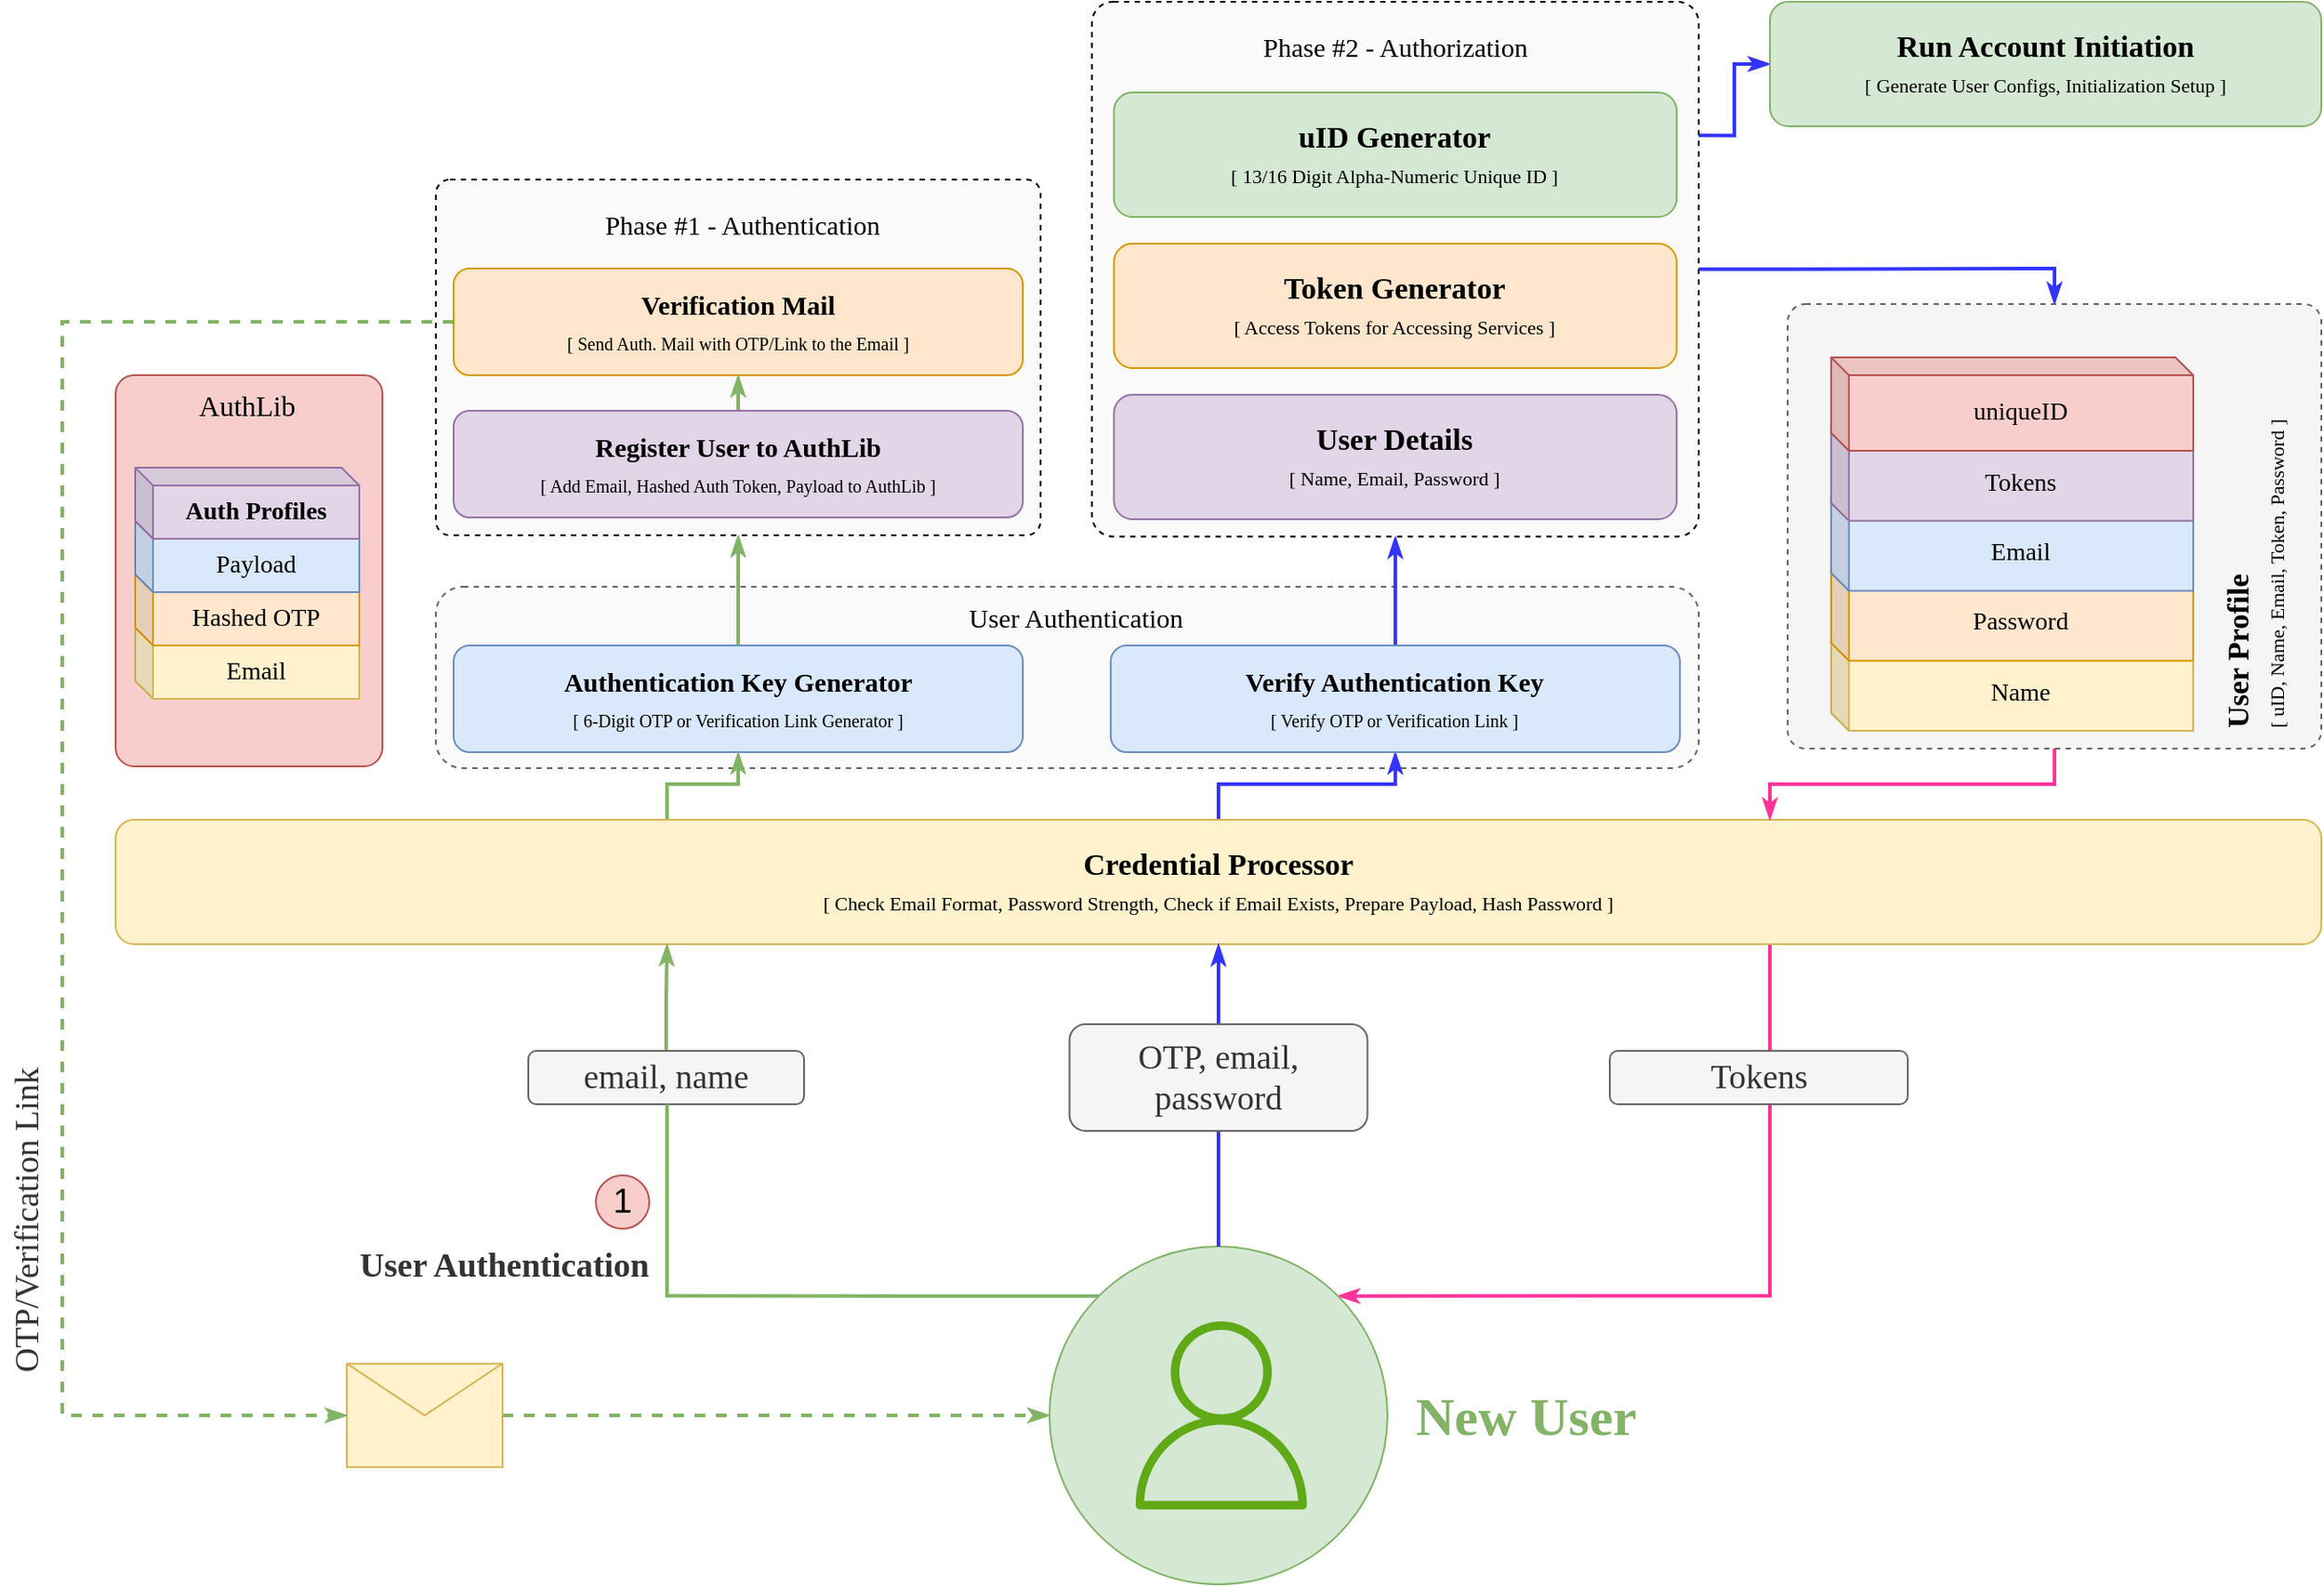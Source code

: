 <mxfile version="16.0.3" type="github">
  <diagram id="bcZGq8niX8jsSqBgnsz0" name="Page-1">
    <mxGraphModel dx="1694" dy="936" grid="1" gridSize="10" guides="1" tooltips="1" connect="1" arrows="1" fold="1" page="0" pageScale="1" pageWidth="1100" pageHeight="850" math="0" shadow="0">
      <root>
        <mxCell id="0" />
        <mxCell id="1" parent="0" />
        <mxCell id="okvVlNZ2xvB_8VoVdYBR-27" value="" style="rounded=1;whiteSpace=wrap;html=1;dashed=1;fontFamily=Work Sans;fontSource=https%3A%2F%2Ffonts.googleapis.com%2Fcss%3Ffamily%3DWork%2BSans;fontSize=16;fillColor=#FAFAFA;fontColor=#333333;strokeColor=#666666;" vertex="1" parent="1">
          <mxGeometry x="280" y="459" width="710" height="102" as="geometry" />
        </mxCell>
        <mxCell id="okvVlNZ2xvB_8VoVdYBR-78" style="edgeStyle=orthogonalEdgeStyle;rounded=0;orthogonalLoop=1;jettySize=auto;html=1;exitX=0.25;exitY=0;exitDx=0;exitDy=0;entryX=0.5;entryY=1;entryDx=0;entryDy=0;fontFamily=Work Sans;fontSource=https%3A%2F%2Ffonts.googleapis.com%2Fcss%3Ffamily%3DWork%2BSans;fontSize=8;fontColor=#0080F0;endArrow=classicThin;endFill=1;strokeColor=#82B366;strokeWidth=2;" edge="1" parent="1" source="pe7kV6N1swRoLj8WlCbN-2" target="okvVlNZ2xvB_8VoVdYBR-2">
          <mxGeometry relative="1" as="geometry" />
        </mxCell>
        <mxCell id="okvVlNZ2xvB_8VoVdYBR-80" style="edgeStyle=orthogonalEdgeStyle;rounded=0;orthogonalLoop=1;jettySize=auto;html=1;exitX=0.5;exitY=0;exitDx=0;exitDy=0;entryX=0.5;entryY=1;entryDx=0;entryDy=0;fontFamily=Work Sans;fontSource=https%3A%2F%2Ffonts.googleapis.com%2Fcss%3Ffamily%3DWork%2BSans;fontSize=8;fontColor=#0080F0;endArrow=classicThin;endFill=1;strokeColor=#3333FF;strokeWidth=2;" edge="1" parent="1" source="pe7kV6N1swRoLj8WlCbN-2" target="okvVlNZ2xvB_8VoVdYBR-23">
          <mxGeometry relative="1" as="geometry" />
        </mxCell>
        <mxCell id="okvVlNZ2xvB_8VoVdYBR-81" style="edgeStyle=orthogonalEdgeStyle;rounded=0;orthogonalLoop=1;jettySize=auto;html=1;exitX=0.75;exitY=1;exitDx=0;exitDy=0;entryX=1;entryY=0;entryDx=0;entryDy=0;fontFamily=Work Sans;fontSource=https%3A%2F%2Ffonts.googleapis.com%2Fcss%3Ffamily%3DWork%2BSans;fontSize=8;fontColor=#0080F0;endArrow=classicThin;endFill=1;strokeColor=#FF3399;strokeWidth=2;" edge="1" parent="1" source="pe7kV6N1swRoLj8WlCbN-2" target="okvVlNZ2xvB_8VoVdYBR-71">
          <mxGeometry relative="1" as="geometry">
            <Array as="points">
              <mxPoint x="1030" y="858" />
            </Array>
          </mxGeometry>
        </mxCell>
        <mxCell id="pe7kV6N1swRoLj8WlCbN-2" value="&lt;font face=&quot;Work Sans&quot; data-font-src=&quot;https://fonts.googleapis.com/css?family=Work+Sans&quot; style=&quot;line-height: 0.3&quot;&gt;&lt;b style=&quot;font-size: 17px&quot;&gt;Credential Processor&lt;/b&gt;&lt;br&gt;&lt;font style=&quot;font-size: 11px&quot;&gt;[ Check Email Format, Password Strength, Check if Email Exists, Prepare Payload, Hash Password ]&lt;/font&gt;&lt;br&gt;&lt;/font&gt;" style="rounded=1;whiteSpace=wrap;html=1;fontSize=16;fillColor=#fff2cc;strokeColor=#d6b656;" parent="1" vertex="1">
          <mxGeometry x="100" y="590" width="1240" height="70" as="geometry" />
        </mxCell>
        <mxCell id="okvVlNZ2xvB_8VoVdYBR-56" style="edgeStyle=orthogonalEdgeStyle;rounded=0;orthogonalLoop=1;jettySize=auto;html=1;exitX=0.5;exitY=0;exitDx=0;exitDy=0;entryX=0.5;entryY=1;entryDx=0;entryDy=0;fontFamily=Work Sans;fontSource=https%3A%2F%2Ffonts.googleapis.com%2Fcss%3Ffamily%3DWork%2BSans;fontSize=15;endArrow=classicThin;endFill=1;strokeColor=#82B366;strokeWidth=2;" edge="1" parent="1" source="okvVlNZ2xvB_8VoVdYBR-2" target="okvVlNZ2xvB_8VoVdYBR-50">
          <mxGeometry relative="1" as="geometry" />
        </mxCell>
        <mxCell id="okvVlNZ2xvB_8VoVdYBR-2" value="&lt;font face=&quot;Work Sans&quot; data-font-src=&quot;https://fonts.googleapis.com/css?family=Work+Sans&quot; style=&quot;line-height: 0.3&quot;&gt;&lt;b&gt;&lt;font style=&quot;font-size: 15px&quot;&gt;Authentication Key Generator&lt;/font&gt;&lt;/b&gt;&lt;br&gt;&lt;font style=&quot;font-size: 10px&quot;&gt;[ 6-Digit OTP or Verification Link Generator ]&lt;/font&gt;&lt;br&gt;&lt;/font&gt;" style="rounded=1;whiteSpace=wrap;html=1;fontSize=16;fillColor=#dae8fc;strokeColor=#6c8ebf;" vertex="1" parent="1">
          <mxGeometry x="290" y="492" width="320" height="60" as="geometry" />
        </mxCell>
        <mxCell id="okvVlNZ2xvB_8VoVdYBR-58" style="edgeStyle=orthogonalEdgeStyle;rounded=0;orthogonalLoop=1;jettySize=auto;html=1;exitX=0.5;exitY=0;exitDx=0;exitDy=0;entryX=0.5;entryY=1;entryDx=0;entryDy=0;fontFamily=Work Sans;fontSource=https%3A%2F%2Ffonts.googleapis.com%2Fcss%3Ffamily%3DWork%2BSans;fontSize=15;endArrow=classicThin;endFill=1;strokeWidth=2;strokeColor=#3333FF;" edge="1" parent="1" source="okvVlNZ2xvB_8VoVdYBR-23" target="okvVlNZ2xvB_8VoVdYBR-48">
          <mxGeometry relative="1" as="geometry" />
        </mxCell>
        <mxCell id="okvVlNZ2xvB_8VoVdYBR-23" value="&lt;font face=&quot;Work Sans&quot; data-font-src=&quot;https://fonts.googleapis.com/css?family=Work+Sans&quot; style=&quot;line-height: 0.3&quot;&gt;&lt;b&gt;&lt;font style=&quot;font-size: 15px&quot;&gt;Verify Authentication Key&lt;/font&gt;&lt;/b&gt;&lt;br&gt;&lt;font style=&quot;font-size: 10px&quot;&gt;[ Verify OTP or Verification Link ]&lt;/font&gt;&lt;br&gt;&lt;/font&gt;" style="rounded=1;whiteSpace=wrap;html=1;fontSize=16;fillColor=#dae8fc;strokeColor=#6c8ebf;" vertex="1" parent="1">
          <mxGeometry x="659.42" y="492" width="320" height="60" as="geometry" />
        </mxCell>
        <mxCell id="okvVlNZ2xvB_8VoVdYBR-28" value="User Authentication" style="text;html=1;strokeColor=none;fillColor=none;align=center;verticalAlign=middle;whiteSpace=wrap;rounded=0;dashed=1;fontFamily=Work Sans;fontSource=https%3A%2F%2Ffonts.googleapis.com%2Fcss%3Ffamily%3DWork%2BSans;fontSize=15;" vertex="1" parent="1">
          <mxGeometry x="560" y="466" width="160" height="20" as="geometry" />
        </mxCell>
        <mxCell id="okvVlNZ2xvB_8VoVdYBR-29" value="" style="group" vertex="1" connectable="0" parent="1">
          <mxGeometry x="100" y="340" width="150" height="220" as="geometry" />
        </mxCell>
        <mxCell id="okvVlNZ2xvB_8VoVdYBR-8" value="" style="rounded=1;whiteSpace=wrap;html=1;fontSize=10;arcSize=7;fillColor=#f8cecc;strokeColor=#b85450;" vertex="1" parent="okvVlNZ2xvB_8VoVdYBR-29">
          <mxGeometry width="150" height="220" as="geometry" />
        </mxCell>
        <mxCell id="okvVlNZ2xvB_8VoVdYBR-9" value="AuthLib" style="text;html=1;strokeColor=none;fillColor=none;align=center;verticalAlign=middle;whiteSpace=wrap;rounded=0;fontSize=16;fontFamily=Work Sans;fontSource=https%3A%2F%2Ffonts.googleapis.com%2Fcss%3Ffamily%3DWork%2BSans;" vertex="1" parent="okvVlNZ2xvB_8VoVdYBR-29">
          <mxGeometry x="44" y="7" width="60" height="20" as="geometry" />
        </mxCell>
        <mxCell id="okvVlNZ2xvB_8VoVdYBR-16" value="" style="group" vertex="1" connectable="0" parent="okvVlNZ2xvB_8VoVdYBR-29">
          <mxGeometry x="11" y="52" width="126" height="130" as="geometry" />
        </mxCell>
        <mxCell id="okvVlNZ2xvB_8VoVdYBR-11" value="Email" style="shape=cube;whiteSpace=wrap;html=1;boundedLbl=1;backgroundOutline=1;darkOpacity=0.05;darkOpacity2=0.1;fontFamily=Work Sans;fontSource=https%3A%2F%2Ffonts.googleapis.com%2Fcss%3Ffamily%3DWork%2BSans;fontSize=14;size=10;fillColor=#fff2cc;strokeColor=#d6b656;" vertex="1" parent="okvVlNZ2xvB_8VoVdYBR-16">
          <mxGeometry y="90" width="126" height="40" as="geometry" />
        </mxCell>
        <mxCell id="okvVlNZ2xvB_8VoVdYBR-12" value="Hashed OTP" style="shape=cube;whiteSpace=wrap;html=1;boundedLbl=1;backgroundOutline=1;darkOpacity=0.05;darkOpacity2=0.1;fontFamily=Work Sans;fontSource=https%3A%2F%2Ffonts.googleapis.com%2Fcss%3Ffamily%3DWork%2BSans;fontSize=14;size=10;fillColor=#ffe6cc;strokeColor=#d79b00;" vertex="1" parent="okvVlNZ2xvB_8VoVdYBR-16">
          <mxGeometry y="60" width="126" height="40" as="geometry" />
        </mxCell>
        <mxCell id="okvVlNZ2xvB_8VoVdYBR-13" value="Payload" style="shape=cube;whiteSpace=wrap;html=1;boundedLbl=1;backgroundOutline=1;darkOpacity=0.05;darkOpacity2=0.1;fontFamily=Work Sans;fontSource=https%3A%2F%2Ffonts.googleapis.com%2Fcss%3Ffamily%3DWork%2BSans;fontSize=14;size=10;fillColor=#dae8fc;strokeColor=#6c8ebf;" vertex="1" parent="okvVlNZ2xvB_8VoVdYBR-16">
          <mxGeometry y="30" width="126" height="40" as="geometry" />
        </mxCell>
        <mxCell id="okvVlNZ2xvB_8VoVdYBR-15" value="&lt;b&gt;Auth Profiles&lt;/b&gt;" style="shape=cube;whiteSpace=wrap;html=1;boundedLbl=1;backgroundOutline=1;darkOpacity=0.05;darkOpacity2=0.1;fontFamily=Work Sans;fontSource=https%3A%2F%2Ffonts.googleapis.com%2Fcss%3Ffamily%3DWork%2BSans;fontSize=14;size=10;fillColor=#e1d5e7;strokeColor=#9673a6;" vertex="1" parent="okvVlNZ2xvB_8VoVdYBR-16">
          <mxGeometry width="126" height="40" as="geometry" />
        </mxCell>
        <mxCell id="okvVlNZ2xvB_8VoVdYBR-63" style="edgeStyle=orthogonalEdgeStyle;rounded=0;orthogonalLoop=1;jettySize=auto;html=1;fontFamily=Work Sans;fontSource=https%3A%2F%2Ffonts.googleapis.com%2Fcss%3Ffamily%3DWork%2BSans;fontSize=15;endArrow=classicThin;endFill=1;entryX=0;entryY=0.5;entryDx=0;entryDy=0;exitX=1;exitY=0.25;exitDx=0;exitDy=0;strokeWidth=2;strokeColor=#3333FF;" edge="1" parent="1" source="okvVlNZ2xvB_8VoVdYBR-48" target="okvVlNZ2xvB_8VoVdYBR-47">
          <mxGeometry relative="1" as="geometry">
            <mxPoint x="1002" y="165" as="sourcePoint" />
          </mxGeometry>
        </mxCell>
        <mxCell id="okvVlNZ2xvB_8VoVdYBR-47" value="&lt;font face=&quot;Work Sans&quot; data-font-src=&quot;https://fonts.googleapis.com/css?family=Work+Sans&quot; style=&quot;line-height: 0.3&quot;&gt;&lt;b style=&quot;font-size: 17px&quot;&gt;Run Account Initiation&lt;/b&gt;&lt;br&gt;&lt;font style=&quot;font-size: 11px&quot;&gt;[ Generate User Configs, Initialization Setup ]&lt;/font&gt;&lt;br&gt;&lt;/font&gt;" style="rounded=1;whiteSpace=wrap;html=1;fontSize=16;fillColor=#d5e8d4;strokeColor=#82b366;" vertex="1" parent="1">
          <mxGeometry x="1030" y="130" width="310" height="70" as="geometry" />
        </mxCell>
        <mxCell id="okvVlNZ2xvB_8VoVdYBR-54" value="" style="group" vertex="1" connectable="0" parent="1">
          <mxGeometry x="648.83" y="130" width="341.17" height="300.75" as="geometry" />
        </mxCell>
        <mxCell id="okvVlNZ2xvB_8VoVdYBR-48" value="" style="rounded=1;whiteSpace=wrap;html=1;dashed=1;fontFamily=Work Sans;fontSource=https%3A%2F%2Ffonts.googleapis.com%2Fcss%3Ffamily%3DWork%2BSans;fontSize=15;fillColor=#FAFAFA;arcSize=4;" vertex="1" parent="okvVlNZ2xvB_8VoVdYBR-54">
          <mxGeometry width="341.17" height="300.75" as="geometry" />
        </mxCell>
        <mxCell id="okvVlNZ2xvB_8VoVdYBR-1" value="&lt;font face=&quot;Work Sans&quot; data-font-src=&quot;https://fonts.googleapis.com/css?family=Work+Sans&quot; style=&quot;line-height: 0.3&quot;&gt;&lt;b style=&quot;font-size: 17px&quot;&gt;Token Generator&lt;/b&gt;&lt;br&gt;&lt;font style=&quot;font-size: 11px&quot;&gt;[ Access Tokens for Accessing Services ]&lt;/font&gt;&lt;br&gt;&lt;/font&gt;" style="rounded=1;whiteSpace=wrap;html=1;fontSize=16;fillColor=#ffe6cc;strokeColor=#d79b00;" vertex="1" parent="okvVlNZ2xvB_8VoVdYBR-54">
          <mxGeometry x="12.403" y="136" width="316.365" height="70" as="geometry" />
        </mxCell>
        <mxCell id="okvVlNZ2xvB_8VoVdYBR-33" value="&lt;font face=&quot;Work Sans&quot; data-font-src=&quot;https://fonts.googleapis.com/css?family=Work+Sans&quot; style=&quot;line-height: 0.3&quot;&gt;&lt;b style=&quot;font-size: 17px&quot;&gt;User Details&lt;/b&gt;&lt;br&gt;&lt;font style=&quot;font-size: 11px&quot;&gt;[ Name, Email, Password ]&lt;/font&gt;&lt;br&gt;&lt;/font&gt;" style="rounded=1;whiteSpace=wrap;html=1;fontSize=16;fillColor=#e1d5e7;strokeColor=#9673a6;" vertex="1" parent="okvVlNZ2xvB_8VoVdYBR-54">
          <mxGeometry x="12.403" y="221" width="316.365" height="70" as="geometry" />
        </mxCell>
        <mxCell id="pe7kV6N1swRoLj8WlCbN-1" value="&lt;font face=&quot;Work Sans&quot; data-font-src=&quot;https://fonts.googleapis.com/css?family=Work+Sans&quot; style=&quot;line-height: 0.3&quot;&gt;&lt;b style=&quot;font-size: 17px&quot;&gt;uID Generator&lt;/b&gt;&lt;br&gt;&lt;font style=&quot;font-size: 11px&quot;&gt;[ 13/16 Digit Alpha-Numeric Unique ID ]&lt;/font&gt;&lt;br&gt;&lt;/font&gt;" style="rounded=1;whiteSpace=wrap;html=1;fontSize=16;fillColor=#d5e8d4;strokeColor=#82b366;" parent="okvVlNZ2xvB_8VoVdYBR-54" vertex="1">
          <mxGeometry x="12.403" y="51" width="316.365" height="70" as="geometry" />
        </mxCell>
        <mxCell id="okvVlNZ2xvB_8VoVdYBR-53" value="Phase #2 - Authorization" style="text;html=1;strokeColor=none;fillColor=none;align=center;verticalAlign=middle;whiteSpace=wrap;rounded=0;dashed=1;fontFamily=Work Sans;fontSource=https%3A%2F%2Ffonts.googleapis.com%2Fcss%3Ffamily%3DWork%2BSans;fontSize=15;" vertex="1" parent="okvVlNZ2xvB_8VoVdYBR-54">
          <mxGeometry x="59.272" y="10" width="222.627" height="30" as="geometry" />
        </mxCell>
        <mxCell id="okvVlNZ2xvB_8VoVdYBR-55" value="" style="group" vertex="1" connectable="0" parent="1">
          <mxGeometry x="280" y="230" width="340" height="200" as="geometry" />
        </mxCell>
        <mxCell id="okvVlNZ2xvB_8VoVdYBR-50" value="" style="rounded=1;whiteSpace=wrap;html=1;dashed=1;fontFamily=Work Sans;fontSource=https%3A%2F%2Ffonts.googleapis.com%2Fcss%3Ffamily%3DWork%2BSans;fontSize=15;fillColor=#FAFAFA;arcSize=4;" vertex="1" parent="okvVlNZ2xvB_8VoVdYBR-55">
          <mxGeometry width="340" height="200" as="geometry" />
        </mxCell>
        <mxCell id="okvVlNZ2xvB_8VoVdYBR-4" value="&lt;font face=&quot;Work Sans&quot; data-font-src=&quot;https://fonts.googleapis.com/css?family=Work+Sans&quot; style=&quot;line-height: 0.3&quot;&gt;&lt;span style=&quot;font-size: 15px&quot;&gt;&lt;b&gt;Verification Mail&lt;/b&gt;&lt;/span&gt;&lt;br&gt;&lt;font style=&quot;font-size: 10px&quot;&gt;[ Send Auth. Mail with OTP/Link to the Email ]&lt;/font&gt;&lt;br&gt;&lt;/font&gt;" style="rounded=1;whiteSpace=wrap;html=1;fontSize=16;fillColor=#ffe6cc;strokeColor=#d79b00;" vertex="1" parent="okvVlNZ2xvB_8VoVdYBR-55">
          <mxGeometry x="10" y="50" width="320" height="60" as="geometry" />
        </mxCell>
        <mxCell id="okvVlNZ2xvB_8VoVdYBR-57" style="edgeStyle=orthogonalEdgeStyle;rounded=0;orthogonalLoop=1;jettySize=auto;html=1;exitX=0.5;exitY=0;exitDx=0;exitDy=0;entryX=0.5;entryY=1;entryDx=0;entryDy=0;fontFamily=Work Sans;fontSource=https%3A%2F%2Ffonts.googleapis.com%2Fcss%3Ffamily%3DWork%2BSans;fontSize=15;endArrow=classicThin;endFill=1;strokeWidth=2;strokeColor=#82B366;" edge="1" parent="okvVlNZ2xvB_8VoVdYBR-55" source="okvVlNZ2xvB_8VoVdYBR-5" target="okvVlNZ2xvB_8VoVdYBR-4">
          <mxGeometry relative="1" as="geometry" />
        </mxCell>
        <mxCell id="okvVlNZ2xvB_8VoVdYBR-5" value="&lt;font face=&quot;Work Sans&quot; data-font-src=&quot;https://fonts.googleapis.com/css?family=Work+Sans&quot; style=&quot;line-height: 0.3&quot;&gt;&lt;b&gt;&lt;font style=&quot;font-size: 15px&quot;&gt;Register User to AuthLib&lt;/font&gt;&lt;/b&gt;&lt;br&gt;&lt;font style=&quot;font-size: 10px&quot;&gt;[ Add Email, Hashed Auth Token, Payload to AuthLib ]&lt;/font&gt;&lt;br&gt;&lt;/font&gt;" style="rounded=1;whiteSpace=wrap;html=1;fontSize=16;fillColor=#e1d5e7;strokeColor=#9673a6;" vertex="1" parent="okvVlNZ2xvB_8VoVdYBR-55">
          <mxGeometry x="10" y="130" width="320" height="60" as="geometry" />
        </mxCell>
        <mxCell id="okvVlNZ2xvB_8VoVdYBR-51" value="Phase #1 - Authentication" style="text;html=1;strokeColor=none;fillColor=none;align=center;verticalAlign=middle;whiteSpace=wrap;rounded=0;dashed=1;fontFamily=Work Sans;fontSource=https%3A%2F%2Ffonts.googleapis.com%2Fcss%3Ffamily%3DWork%2BSans;fontSize=15;" vertex="1" parent="okvVlNZ2xvB_8VoVdYBR-55">
          <mxGeometry x="75" y="10" width="195" height="30" as="geometry" />
        </mxCell>
        <mxCell id="okvVlNZ2xvB_8VoVdYBR-59" style="edgeStyle=orthogonalEdgeStyle;rounded=0;orthogonalLoop=1;jettySize=auto;html=1;exitX=1;exitY=0.5;exitDx=0;exitDy=0;entryX=0.5;entryY=0;entryDx=0;entryDy=0;fontFamily=Work Sans;fontSource=https%3A%2F%2Ffonts.googleapis.com%2Fcss%3Ffamily%3DWork%2BSans;fontSize=15;endArrow=classicThin;endFill=1;strokeWidth=2;strokeColor=#3333FF;" edge="1" parent="1" source="okvVlNZ2xvB_8VoVdYBR-48" target="okvVlNZ2xvB_8VoVdYBR-34">
          <mxGeometry relative="1" as="geometry" />
        </mxCell>
        <mxCell id="okvVlNZ2xvB_8VoVdYBR-82" style="edgeStyle=orthogonalEdgeStyle;rounded=0;orthogonalLoop=1;jettySize=auto;html=1;exitX=0.5;exitY=1;exitDx=0;exitDy=0;entryX=0.75;entryY=0;entryDx=0;entryDy=0;fontFamily=Work Sans;fontSource=https%3A%2F%2Ffonts.googleapis.com%2Fcss%3Ffamily%3DWork%2BSans;fontSize=8;fontColor=#0080F0;endArrow=classicThin;endFill=1;strokeColor=#FF3399;strokeWidth=2;" edge="1" parent="1" source="okvVlNZ2xvB_8VoVdYBR-34" target="pe7kV6N1swRoLj8WlCbN-2">
          <mxGeometry relative="1" as="geometry" />
        </mxCell>
        <mxCell id="okvVlNZ2xvB_8VoVdYBR-34" value="&lt;font face=&quot;Work Sans&quot; data-font-src=&quot;https://fonts.googleapis.com/css?family=Work+Sans&quot; style=&quot;line-height: 0.3&quot;&gt;&lt;br&gt;&lt;/font&gt;" style="rounded=1;whiteSpace=wrap;html=1;fontSize=16;fillColor=#f5f5f5;strokeColor=#666666;arcSize=4;fontColor=#333333;dashed=1;" vertex="1" parent="1">
          <mxGeometry x="1040" y="300" width="300" height="250" as="geometry" />
        </mxCell>
        <mxCell id="okvVlNZ2xvB_8VoVdYBR-41" value="" style="group" vertex="1" connectable="0" parent="1">
          <mxGeometry x="1064.4" y="330" width="203.6" height="210" as="geometry" />
        </mxCell>
        <mxCell id="okvVlNZ2xvB_8VoVdYBR-36" value="Name" style="shape=cube;whiteSpace=wrap;html=1;boundedLbl=1;backgroundOutline=1;darkOpacity=0.05;darkOpacity2=0.1;fontFamily=Work Sans;fontSource=https%3A%2F%2Ffonts.googleapis.com%2Fcss%3Ffamily%3DWork%2BSans;fontSize=14;size=10;fillColor=#fff2cc;strokeColor=#d6b656;" vertex="1" parent="okvVlNZ2xvB_8VoVdYBR-41">
          <mxGeometry y="157.5" width="203.6" height="52.5" as="geometry" />
        </mxCell>
        <mxCell id="okvVlNZ2xvB_8VoVdYBR-37" value="Password" style="shape=cube;whiteSpace=wrap;html=1;boundedLbl=1;backgroundOutline=1;darkOpacity=0.05;darkOpacity2=0.1;fontFamily=Work Sans;fontSource=https%3A%2F%2Ffonts.googleapis.com%2Fcss%3Ffamily%3DWork%2BSans;fontSize=14;size=10;fillColor=#ffe6cc;strokeColor=#d79b00;" vertex="1" parent="okvVlNZ2xvB_8VoVdYBR-41">
          <mxGeometry y="118.125" width="203.6" height="52.5" as="geometry" />
        </mxCell>
        <mxCell id="okvVlNZ2xvB_8VoVdYBR-38" value="Email" style="shape=cube;whiteSpace=wrap;html=1;boundedLbl=1;backgroundOutline=1;darkOpacity=0.05;darkOpacity2=0.1;fontFamily=Work Sans;fontSource=https%3A%2F%2Ffonts.googleapis.com%2Fcss%3Ffamily%3DWork%2BSans;fontSize=14;size=10;fillColor=#dae8fc;strokeColor=#6c8ebf;" vertex="1" parent="okvVlNZ2xvB_8VoVdYBR-41">
          <mxGeometry y="78.75" width="203.6" height="52.5" as="geometry" />
        </mxCell>
        <mxCell id="okvVlNZ2xvB_8VoVdYBR-39" value="Tokens" style="shape=cube;whiteSpace=wrap;html=1;boundedLbl=1;backgroundOutline=1;darkOpacity=0.05;darkOpacity2=0.1;fontFamily=Work Sans;fontSource=https%3A%2F%2Ffonts.googleapis.com%2Fcss%3Ffamily%3DWork%2BSans;fontSize=14;size=10;fillColor=#e1d5e7;strokeColor=#9673a6;" vertex="1" parent="okvVlNZ2xvB_8VoVdYBR-41">
          <mxGeometry y="39.375" width="203.6" height="52.5" as="geometry" />
        </mxCell>
        <mxCell id="okvVlNZ2xvB_8VoVdYBR-40" value="uniqueID" style="shape=cube;whiteSpace=wrap;html=1;boundedLbl=1;backgroundOutline=1;darkOpacity=0.05;darkOpacity2=0.1;fontFamily=Work Sans;fontSource=https%3A%2F%2Ffonts.googleapis.com%2Fcss%3Ffamily%3DWork%2BSans;fontSize=14;size=10;fillColor=#f8cecc;strokeColor=#b85450;" vertex="1" parent="okvVlNZ2xvB_8VoVdYBR-41">
          <mxGeometry width="203.6" height="52.5" as="geometry" />
        </mxCell>
        <mxCell id="okvVlNZ2xvB_8VoVdYBR-43" value="&lt;b style=&quot;font-size: 17px&quot;&gt;User Profile&lt;/b&gt;&lt;br style=&quot;font-size: 16px&quot;&gt;&lt;font style=&quot;font-size: 11px&quot;&gt;[ uID, Name, Email, Token, Password ]&lt;/font&gt;" style="text;html=1;strokeColor=none;fillColor=none;align=left;verticalAlign=middle;whiteSpace=wrap;rounded=0;dashed=1;fontFamily=Work Sans;fontSource=https%3A%2F%2Ffonts.googleapis.com%2Fcss%3Ffamily%3DWork%2BSans;fontSize=15;rotation=-90;" vertex="1" parent="1">
          <mxGeometry x="1198" y="410" width="210.4" height="50" as="geometry" />
        </mxCell>
        <mxCell id="okvVlNZ2xvB_8VoVdYBR-73" value="" style="group" vertex="1" connectable="0" parent="1">
          <mxGeometry x="625" y="830" width="190" height="190" as="geometry" />
        </mxCell>
        <mxCell id="okvVlNZ2xvB_8VoVdYBR-71" value="" style="ellipse;whiteSpace=wrap;html=1;aspect=fixed;fontFamily=Work Sans;fontSource=https%3A%2F%2Ffonts.googleapis.com%2Fcss%3Ffamily%3DWork%2BSans;fontSize=8;strokeColor=#82b366;fillColor=#d5e8d4;" vertex="1" parent="okvVlNZ2xvB_8VoVdYBR-73">
          <mxGeometry width="190" height="190" as="geometry" />
        </mxCell>
        <mxCell id="okvVlNZ2xvB_8VoVdYBR-72" value="" style="sketch=0;outlineConnect=0;dashed=0;verticalLabelPosition=bottom;verticalAlign=top;align=center;html=1;fontSize=12;fontStyle=0;aspect=fixed;pointerEvents=1;shape=mxgraph.aws4.user;fontFamily=Work Sans;fontSource=https%3A%2F%2Ffonts.googleapis.com%2Fcss%3Ffamily%3DWork%2BSans;fillColor=#60a917;fontColor=#ffffff;strokeColor=#2D7600;" vertex="1" parent="okvVlNZ2xvB_8VoVdYBR-73">
          <mxGeometry x="43.659" y="42.071" width="105.857" height="105.857" as="geometry" />
        </mxCell>
        <mxCell id="okvVlNZ2xvB_8VoVdYBR-76" style="edgeStyle=orthogonalEdgeStyle;rounded=0;orthogonalLoop=1;jettySize=auto;html=1;exitX=1;exitY=0.5;exitDx=0;exitDy=0;entryX=0;entryY=0.5;entryDx=0;entryDy=0;dashed=1;fontFamily=Work Sans;fontSource=https%3A%2F%2Ffonts.googleapis.com%2Fcss%3Ffamily%3DWork%2BSans;fontSize=8;fontColor=#0080F0;endArrow=classicThin;endFill=1;strokeColor=#82B366;strokeWidth=2;" edge="1" parent="1" source="okvVlNZ2xvB_8VoVdYBR-74" target="okvVlNZ2xvB_8VoVdYBR-71">
          <mxGeometry relative="1" as="geometry" />
        </mxCell>
        <mxCell id="okvVlNZ2xvB_8VoVdYBR-74" value="" style="shape=message;html=1;whiteSpace=wrap;html=1;outlineConnect=0;fontFamily=Work Sans;fontSource=https%3A%2F%2Ffonts.googleapis.com%2Fcss%3Ffamily%3DWork%2BSans;fontSize=8;strokeColor=#d6b656;fillColor=#fff2cc;" vertex="1" parent="1">
          <mxGeometry x="230" y="895.83" width="87.49" height="58.33" as="geometry" />
        </mxCell>
        <mxCell id="okvVlNZ2xvB_8VoVdYBR-75" style="edgeStyle=orthogonalEdgeStyle;rounded=0;orthogonalLoop=1;jettySize=auto;html=1;exitX=0;exitY=0.5;exitDx=0;exitDy=0;entryX=0;entryY=0.5;entryDx=0;entryDy=0;fontFamily=Work Sans;fontSource=https%3A%2F%2Ffonts.googleapis.com%2Fcss%3Ffamily%3DWork%2BSans;fontSize=8;fontColor=#0080F0;endArrow=classicThin;endFill=1;dashed=1;strokeColor=#82B366;strokeWidth=2;" edge="1" parent="1" source="okvVlNZ2xvB_8VoVdYBR-4" target="okvVlNZ2xvB_8VoVdYBR-74">
          <mxGeometry relative="1" as="geometry">
            <Array as="points">
              <mxPoint x="70" y="310" />
              <mxPoint x="70" y="925" />
            </Array>
          </mxGeometry>
        </mxCell>
        <mxCell id="okvVlNZ2xvB_8VoVdYBR-77" style="edgeStyle=orthogonalEdgeStyle;rounded=0;orthogonalLoop=1;jettySize=auto;html=1;entryX=0.25;entryY=1;entryDx=0;entryDy=0;fontFamily=Work Sans;fontSource=https%3A%2F%2Ffonts.googleapis.com%2Fcss%3Ffamily%3DWork%2BSans;fontSize=8;fontColor=#0080F0;endArrow=classicThin;endFill=1;strokeColor=#82B366;strokeWidth=2;exitX=0.5;exitY=0;exitDx=0;exitDy=0;startArrow=none;" edge="1" parent="1" source="okvVlNZ2xvB_8VoVdYBR-85" target="pe7kV6N1swRoLj8WlCbN-2">
          <mxGeometry relative="1" as="geometry">
            <mxPoint x="653" y="840" as="sourcePoint" />
            <Array as="points" />
          </mxGeometry>
        </mxCell>
        <mxCell id="okvVlNZ2xvB_8VoVdYBR-79" style="edgeStyle=orthogonalEdgeStyle;rounded=0;orthogonalLoop=1;jettySize=auto;html=1;exitX=0.5;exitY=0;exitDx=0;exitDy=0;entryX=0.5;entryY=1;entryDx=0;entryDy=0;fontFamily=Work Sans;fontSource=https%3A%2F%2Ffonts.googleapis.com%2Fcss%3Ffamily%3DWork%2BSans;fontSize=8;fontColor=#0080F0;endArrow=classicThin;endFill=1;strokeColor=#3333FF;strokeWidth=2;" edge="1" parent="1" source="okvVlNZ2xvB_8VoVdYBR-71" target="pe7kV6N1swRoLj8WlCbN-2">
          <mxGeometry relative="1" as="geometry" />
        </mxCell>
        <mxCell id="okvVlNZ2xvB_8VoVdYBR-83" value="&lt;font style=&quot;font-size: 30px;&quot;&gt;New User&lt;/font&gt;" style="text;html=1;strokeColor=none;fillColor=none;align=left;verticalAlign=middle;whiteSpace=wrap;rounded=0;fontFamily=Work Sans;fontSource=https%3A%2F%2Ffonts.googleapis.com%2Fcss%3Ffamily%3DWork%2BSans;fontSize=30;fontColor=#82B366;fontStyle=1" vertex="1" parent="1">
          <mxGeometry x="829.42" y="910" width="160.58" height="30" as="geometry" />
        </mxCell>
        <mxCell id="okvVlNZ2xvB_8VoVdYBR-85" value="email, name" style="rounded=1;whiteSpace=wrap;html=1;fontFamily=Work Sans;fontSource=https%3A%2F%2Ffonts.googleapis.com%2Fcss%3Ffamily%3DWork%2BSans;fontSize=19;strokeColor=#666666;fillColor=#f5f5f5;fontColor=#333333;" vertex="1" parent="1">
          <mxGeometry x="332" y="720" width="155" height="30" as="geometry" />
        </mxCell>
        <mxCell id="okvVlNZ2xvB_8VoVdYBR-87" value="" style="edgeStyle=orthogonalEdgeStyle;rounded=0;orthogonalLoop=1;jettySize=auto;html=1;fontFamily=Work Sans;fontSource=https%3A%2F%2Ffonts.googleapis.com%2Fcss%3Ffamily%3DWork%2BSans;fontSize=8;fontColor=#0080F0;endArrow=none;endFill=1;strokeColor=#82B366;strokeWidth=2;exitX=0;exitY=0;exitDx=0;exitDy=0;" edge="1" parent="1" source="okvVlNZ2xvB_8VoVdYBR-71">
          <mxGeometry relative="1" as="geometry">
            <mxPoint x="652.825" y="857.825" as="sourcePoint" />
            <mxPoint x="410" y="750" as="targetPoint" />
            <Array as="points">
              <mxPoint x="410" y="858" />
            </Array>
          </mxGeometry>
        </mxCell>
        <mxCell id="okvVlNZ2xvB_8VoVdYBR-91" value="&lt;span style=&quot;color: rgb(51 , 51 , 51)&quot;&gt;OTP/Verification Link&lt;/span&gt;" style="text;html=1;strokeColor=none;fillColor=none;align=center;verticalAlign=middle;whiteSpace=wrap;rounded=0;fontFamily=Work Sans;fontSource=https%3A%2F%2Ffonts.googleapis.com%2Fcss%3Ffamily%3DWork%2BSans;fontSize=19;fontColor=#82B366;rotation=-90;" vertex="1" parent="1">
          <mxGeometry x="-57" y="800" width="215" height="30" as="geometry" />
        </mxCell>
        <mxCell id="okvVlNZ2xvB_8VoVdYBR-92" value="OTP, email, password" style="rounded=1;whiteSpace=wrap;html=1;fontFamily=Work Sans;fontSource=https%3A%2F%2Ffonts.googleapis.com%2Fcss%3Ffamily%3DWork%2BSans;fontSize=19;strokeColor=#666666;fillColor=#f5f5f5;fontColor=#333333;" vertex="1" parent="1">
          <mxGeometry x="636.25" y="705" width="167.5" height="60" as="geometry" />
        </mxCell>
        <mxCell id="okvVlNZ2xvB_8VoVdYBR-93" value="Tokens" style="rounded=1;whiteSpace=wrap;html=1;fontFamily=Work Sans;fontSource=https%3A%2F%2Ffonts.googleapis.com%2Fcss%3Ffamily%3DWork%2BSans;fontSize=19;strokeColor=#666666;fillColor=#f5f5f5;fontColor=#333333;" vertex="1" parent="1">
          <mxGeometry x="940" y="720" width="167.5" height="30" as="geometry" />
        </mxCell>
        <mxCell id="okvVlNZ2xvB_8VoVdYBR-96" value="&lt;font style=&quot;font-size: 19px&quot;&gt;1&lt;/font&gt;" style="ellipse;whiteSpace=wrap;html=1;fillColor=#f8cecc;strokeColor=#b85450;" vertex="1" parent="1">
          <mxGeometry x="370" y="790" width="30" height="30" as="geometry" />
        </mxCell>
        <mxCell id="okvVlNZ2xvB_8VoVdYBR-97" value="&lt;span style=&quot;color: rgb(51 , 51 , 51)&quot;&gt;User Authentication&lt;/span&gt;" style="text;html=1;strokeColor=none;fillColor=none;align=right;verticalAlign=middle;whiteSpace=wrap;rounded=0;fontFamily=Work Sans;fontSource=https%3A%2F%2Ffonts.googleapis.com%2Fcss%3Ffamily%3DWork%2BSans;fontSize=19;fontColor=#82B366;rotation=0;fontStyle=1" vertex="1" parent="1">
          <mxGeometry x="187" y="826" width="215" height="30" as="geometry" />
        </mxCell>
      </root>
    </mxGraphModel>
  </diagram>
</mxfile>

